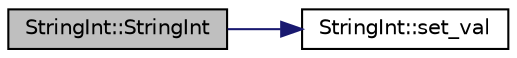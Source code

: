 digraph "StringInt::StringInt"
{
 // LATEX_PDF_SIZE
  edge [fontname="Helvetica",fontsize="10",labelfontname="Helvetica",labelfontsize="10"];
  node [fontname="Helvetica",fontsize="10",shape=record];
  rankdir="LR";
  Node1 [label="StringInt::StringInt",height=0.2,width=0.4,color="black", fillcolor="grey75", style="filled", fontcolor="black",tooltip="Constructor for casting from std::string."];
  Node1 -> Node2 [color="midnightblue",fontsize="10",style="solid",fontname="Helvetica"];
  Node2 [label="StringInt::set_val",height=0.2,width=0.4,color="black", fillcolor="white", style="filled",URL="$classStringInt.html#a78c5f9e01fe70bcea9ba63312e3040d2",tooltip="sign setter."];
}
